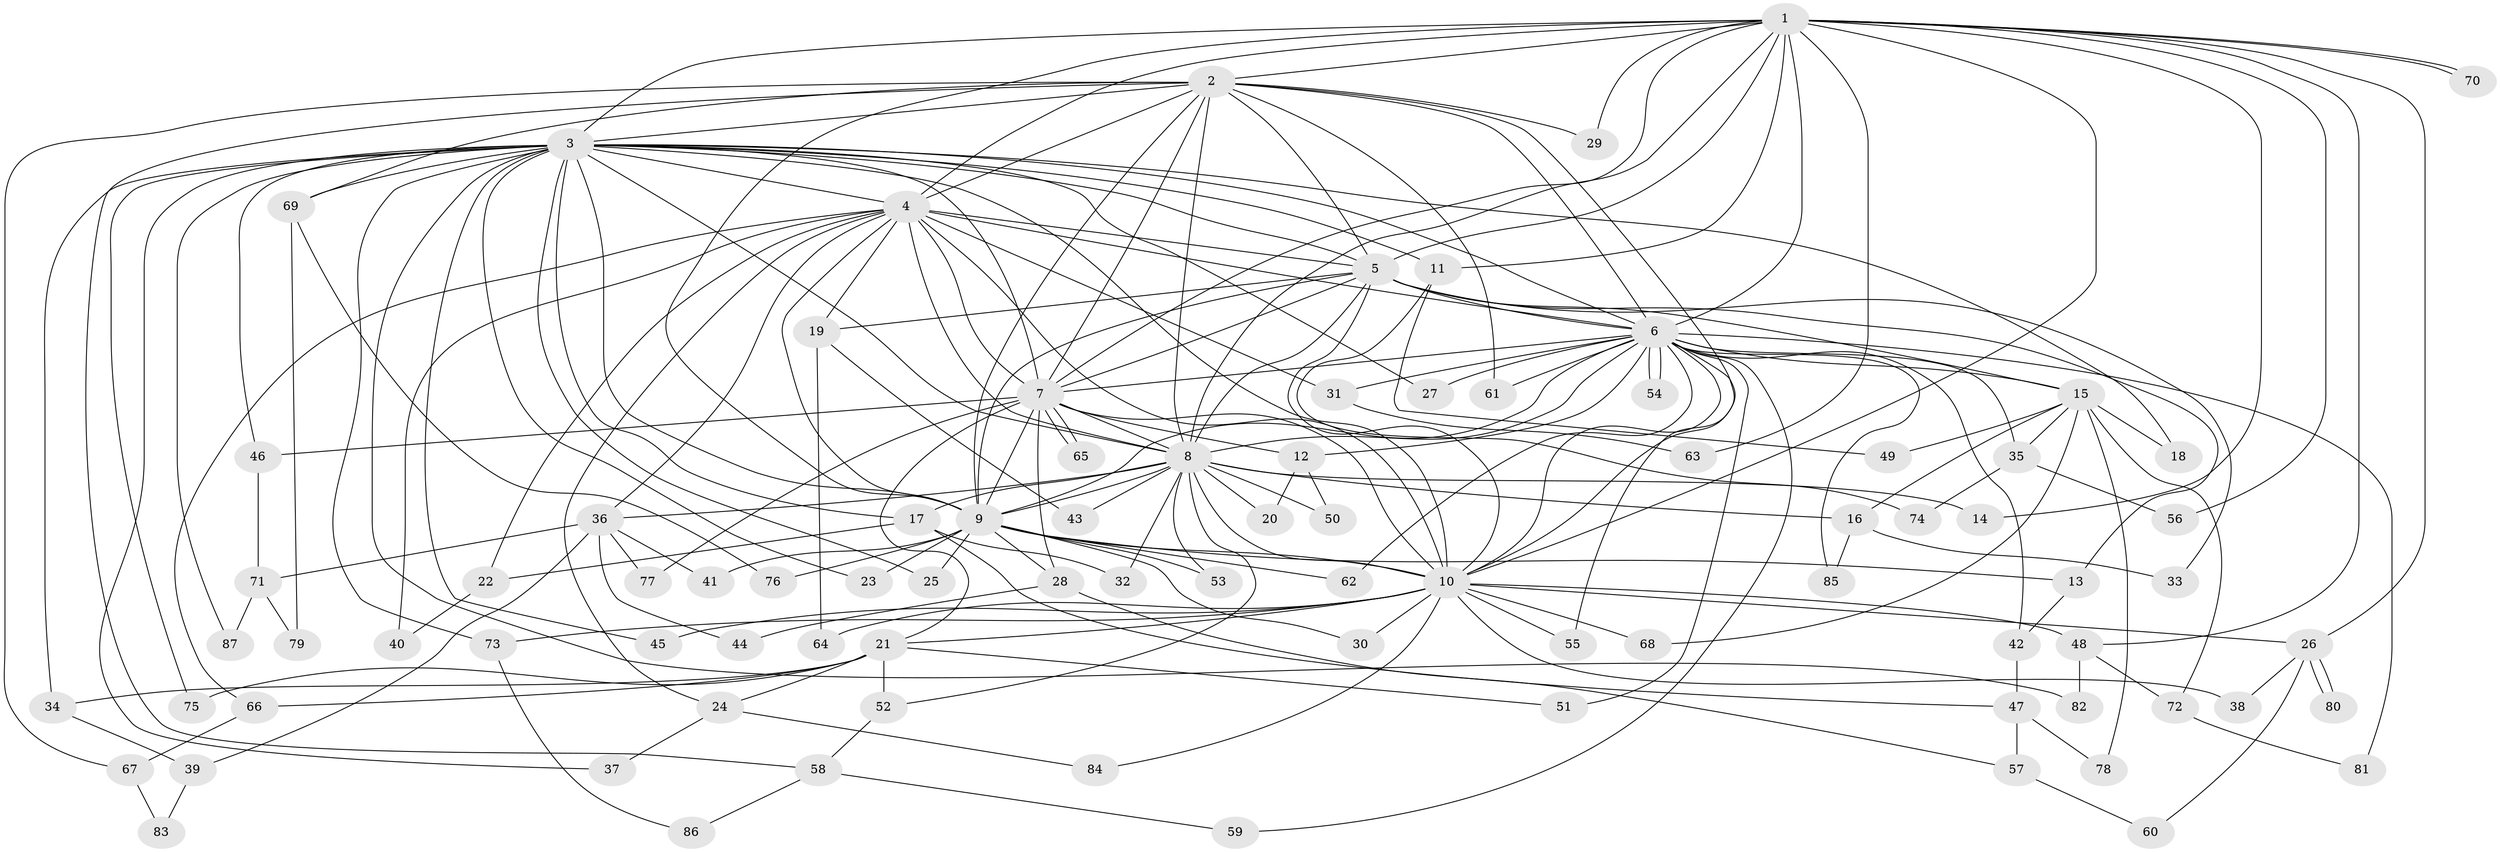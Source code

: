 // coarse degree distribution, {21: 0.029411764705882353, 17: 0.029411764705882353, 16: 0.029411764705882353, 8: 0.029411764705882353, 11: 0.029411764705882353, 10: 0.029411764705882353, 3: 0.08823529411764706, 4: 0.029411764705882353, 5: 0.08823529411764706, 2: 0.47058823529411764, 7: 0.08823529411764706, 1: 0.058823529411764705}
// Generated by graph-tools (version 1.1) at 2025/17/03/04/25 18:17:31]
// undirected, 87 vertices, 199 edges
graph export_dot {
graph [start="1"]
  node [color=gray90,style=filled];
  1;
  2;
  3;
  4;
  5;
  6;
  7;
  8;
  9;
  10;
  11;
  12;
  13;
  14;
  15;
  16;
  17;
  18;
  19;
  20;
  21;
  22;
  23;
  24;
  25;
  26;
  27;
  28;
  29;
  30;
  31;
  32;
  33;
  34;
  35;
  36;
  37;
  38;
  39;
  40;
  41;
  42;
  43;
  44;
  45;
  46;
  47;
  48;
  49;
  50;
  51;
  52;
  53;
  54;
  55;
  56;
  57;
  58;
  59;
  60;
  61;
  62;
  63;
  64;
  65;
  66;
  67;
  68;
  69;
  70;
  71;
  72;
  73;
  74;
  75;
  76;
  77;
  78;
  79;
  80;
  81;
  82;
  83;
  84;
  85;
  86;
  87;
  1 -- 2;
  1 -- 3;
  1 -- 4;
  1 -- 5;
  1 -- 6;
  1 -- 7;
  1 -- 8;
  1 -- 9;
  1 -- 10;
  1 -- 11;
  1 -- 14;
  1 -- 26;
  1 -- 29;
  1 -- 48;
  1 -- 56;
  1 -- 63;
  1 -- 70;
  1 -- 70;
  2 -- 3;
  2 -- 4;
  2 -- 5;
  2 -- 6;
  2 -- 7;
  2 -- 8;
  2 -- 9;
  2 -- 10;
  2 -- 29;
  2 -- 58;
  2 -- 61;
  2 -- 67;
  2 -- 69;
  3 -- 4;
  3 -- 5;
  3 -- 6;
  3 -- 7;
  3 -- 8;
  3 -- 9;
  3 -- 10;
  3 -- 11;
  3 -- 17;
  3 -- 18;
  3 -- 23;
  3 -- 25;
  3 -- 27;
  3 -- 34;
  3 -- 37;
  3 -- 45;
  3 -- 46;
  3 -- 69;
  3 -- 73;
  3 -- 75;
  3 -- 82;
  3 -- 87;
  4 -- 5;
  4 -- 6;
  4 -- 7;
  4 -- 8;
  4 -- 9;
  4 -- 10;
  4 -- 19;
  4 -- 22;
  4 -- 24;
  4 -- 31;
  4 -- 36;
  4 -- 40;
  4 -- 66;
  5 -- 6;
  5 -- 7;
  5 -- 8;
  5 -- 9;
  5 -- 10;
  5 -- 13;
  5 -- 15;
  5 -- 19;
  5 -- 33;
  6 -- 7;
  6 -- 8;
  6 -- 9;
  6 -- 10;
  6 -- 12;
  6 -- 15;
  6 -- 27;
  6 -- 31;
  6 -- 35;
  6 -- 42;
  6 -- 51;
  6 -- 54;
  6 -- 54;
  6 -- 55;
  6 -- 59;
  6 -- 61;
  6 -- 62;
  6 -- 81;
  6 -- 85;
  7 -- 8;
  7 -- 9;
  7 -- 10;
  7 -- 12;
  7 -- 21;
  7 -- 28;
  7 -- 46;
  7 -- 65;
  7 -- 65;
  7 -- 77;
  8 -- 9;
  8 -- 10;
  8 -- 14;
  8 -- 16;
  8 -- 17;
  8 -- 20;
  8 -- 32;
  8 -- 36;
  8 -- 43;
  8 -- 50;
  8 -- 52;
  8 -- 53;
  9 -- 10;
  9 -- 13;
  9 -- 23;
  9 -- 25;
  9 -- 28;
  9 -- 30;
  9 -- 41;
  9 -- 53;
  9 -- 62;
  9 -- 76;
  10 -- 21;
  10 -- 26;
  10 -- 30;
  10 -- 38;
  10 -- 45;
  10 -- 48;
  10 -- 55;
  10 -- 64;
  10 -- 68;
  10 -- 73;
  10 -- 84;
  11 -- 49;
  11 -- 74;
  12 -- 20;
  12 -- 50;
  13 -- 42;
  15 -- 16;
  15 -- 18;
  15 -- 35;
  15 -- 49;
  15 -- 68;
  15 -- 72;
  15 -- 78;
  16 -- 33;
  16 -- 85;
  17 -- 22;
  17 -- 32;
  17 -- 47;
  19 -- 43;
  19 -- 64;
  21 -- 24;
  21 -- 34;
  21 -- 51;
  21 -- 52;
  21 -- 66;
  21 -- 75;
  22 -- 40;
  24 -- 37;
  24 -- 84;
  26 -- 38;
  26 -- 60;
  26 -- 80;
  26 -- 80;
  28 -- 44;
  28 -- 57;
  31 -- 63;
  34 -- 39;
  35 -- 56;
  35 -- 74;
  36 -- 39;
  36 -- 41;
  36 -- 44;
  36 -- 71;
  36 -- 77;
  39 -- 83;
  42 -- 47;
  46 -- 71;
  47 -- 57;
  47 -- 78;
  48 -- 72;
  48 -- 82;
  52 -- 58;
  57 -- 60;
  58 -- 59;
  58 -- 86;
  66 -- 67;
  67 -- 83;
  69 -- 76;
  69 -- 79;
  71 -- 79;
  71 -- 87;
  72 -- 81;
  73 -- 86;
}
